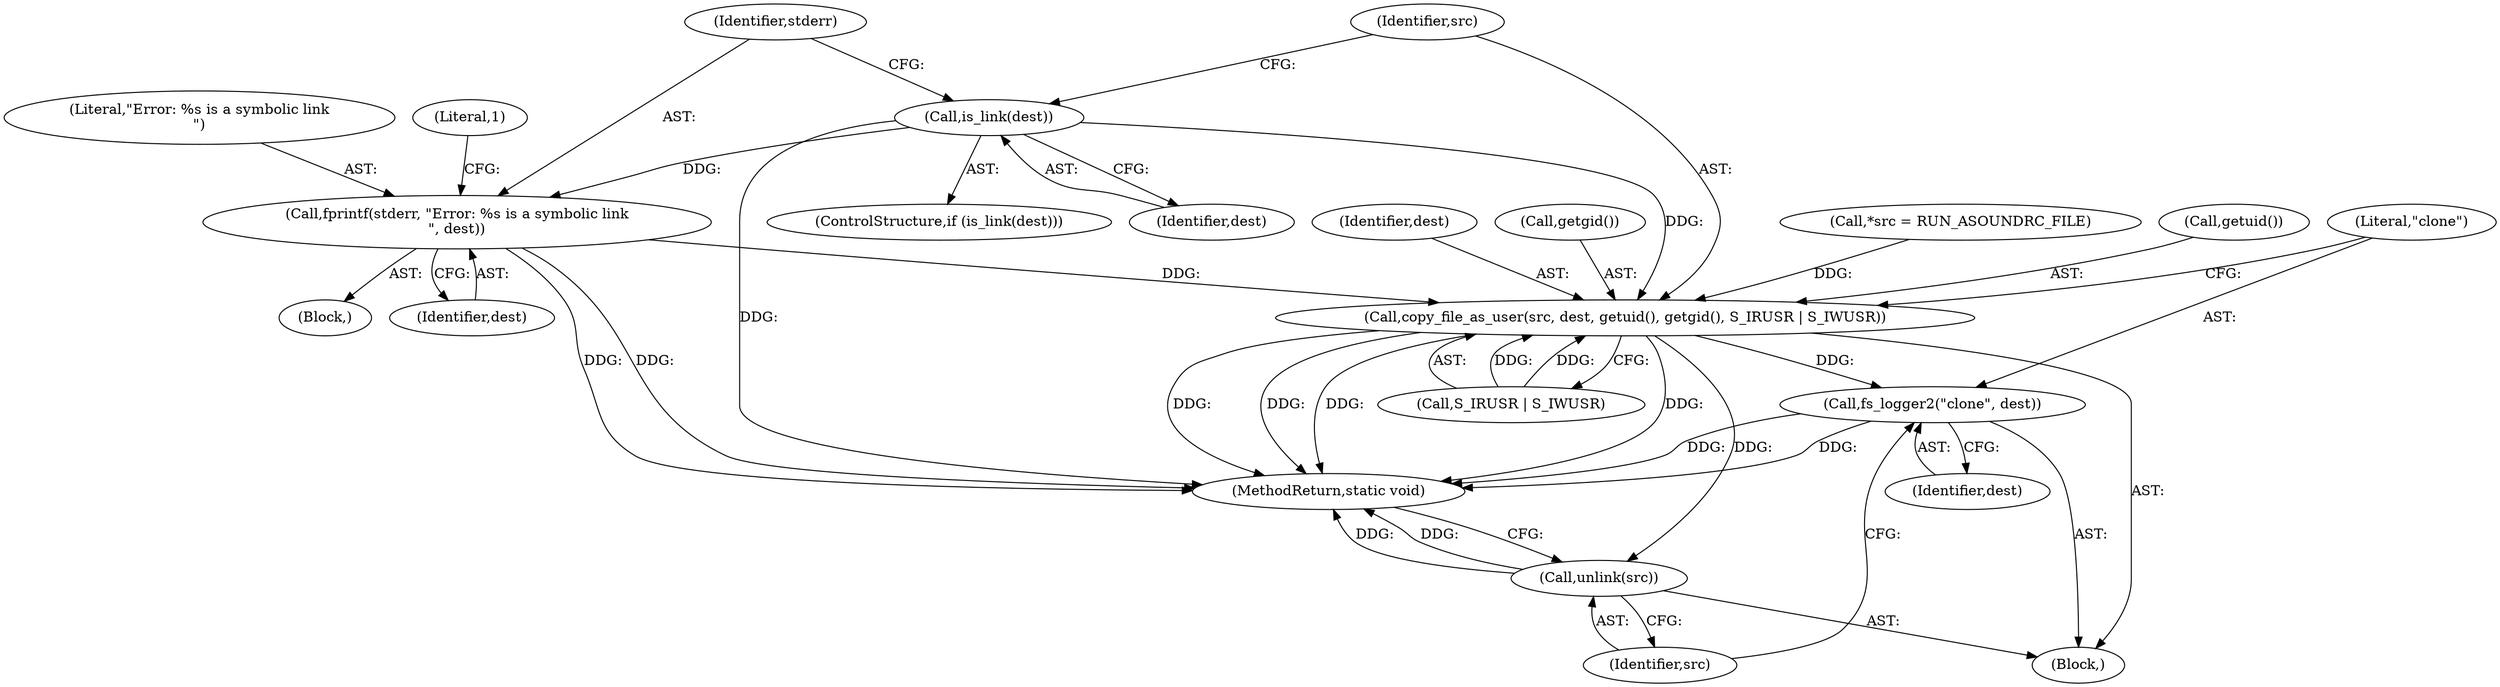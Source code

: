 digraph "0_firejail_b8a4ff9775318ca5e679183884a6a63f3da8f863@API" {
"1000125" [label="(Call,fprintf(stderr, \"Error: %s is a symbolic link\n\", dest))"];
"1000122" [label="(Call,is_link(dest))"];
"1000131" [label="(Call,copy_file_as_user(src, dest, getuid(), getgid(), S_IRUSR | S_IWUSR))"];
"1000139" [label="(Call,fs_logger2(\"clone\", dest))"];
"1000142" [label="(Call,unlink(src))"];
"1000125" [label="(Call,fprintf(stderr, \"Error: %s is a symbolic link\n\", dest))"];
"1000104" [label="(Call,*src = RUN_ASOUNDRC_FILE)"];
"1000141" [label="(Identifier,dest)"];
"1000122" [label="(Call,is_link(dest))"];
"1000123" [label="(Identifier,dest)"];
"1000127" [label="(Literal,\"Error: %s is a symbolic link\n\")"];
"1000144" [label="(MethodReturn,static void)"];
"1000136" [label="(Call,S_IRUSR | S_IWUSR)"];
"1000126" [label="(Identifier,stderr)"];
"1000124" [label="(Block,)"];
"1000142" [label="(Call,unlink(src))"];
"1000130" [label="(Literal,1)"];
"1000131" [label="(Call,copy_file_as_user(src, dest, getuid(), getgid(), S_IRUSR | S_IWUSR))"];
"1000140" [label="(Literal,\"clone\")"];
"1000134" [label="(Call,getuid())"];
"1000121" [label="(ControlStructure,if (is_link(dest)))"];
"1000132" [label="(Identifier,src)"];
"1000143" [label="(Identifier,src)"];
"1000133" [label="(Identifier,dest)"];
"1000128" [label="(Identifier,dest)"];
"1000102" [label="(Block,)"];
"1000139" [label="(Call,fs_logger2(\"clone\", dest))"];
"1000135" [label="(Call,getgid())"];
"1000125" -> "1000124"  [label="AST: "];
"1000125" -> "1000128"  [label="CFG: "];
"1000126" -> "1000125"  [label="AST: "];
"1000127" -> "1000125"  [label="AST: "];
"1000128" -> "1000125"  [label="AST: "];
"1000130" -> "1000125"  [label="CFG: "];
"1000125" -> "1000144"  [label="DDG: "];
"1000125" -> "1000144"  [label="DDG: "];
"1000122" -> "1000125"  [label="DDG: "];
"1000125" -> "1000131"  [label="DDG: "];
"1000122" -> "1000121"  [label="AST: "];
"1000122" -> "1000123"  [label="CFG: "];
"1000123" -> "1000122"  [label="AST: "];
"1000126" -> "1000122"  [label="CFG: "];
"1000132" -> "1000122"  [label="CFG: "];
"1000122" -> "1000144"  [label="DDG: "];
"1000122" -> "1000131"  [label="DDG: "];
"1000131" -> "1000102"  [label="AST: "];
"1000131" -> "1000136"  [label="CFG: "];
"1000132" -> "1000131"  [label="AST: "];
"1000133" -> "1000131"  [label="AST: "];
"1000134" -> "1000131"  [label="AST: "];
"1000135" -> "1000131"  [label="AST: "];
"1000136" -> "1000131"  [label="AST: "];
"1000140" -> "1000131"  [label="CFG: "];
"1000131" -> "1000144"  [label="DDG: "];
"1000131" -> "1000144"  [label="DDG: "];
"1000131" -> "1000144"  [label="DDG: "];
"1000131" -> "1000144"  [label="DDG: "];
"1000104" -> "1000131"  [label="DDG: "];
"1000136" -> "1000131"  [label="DDG: "];
"1000136" -> "1000131"  [label="DDG: "];
"1000131" -> "1000139"  [label="DDG: "];
"1000131" -> "1000142"  [label="DDG: "];
"1000139" -> "1000102"  [label="AST: "];
"1000139" -> "1000141"  [label="CFG: "];
"1000140" -> "1000139"  [label="AST: "];
"1000141" -> "1000139"  [label="AST: "];
"1000143" -> "1000139"  [label="CFG: "];
"1000139" -> "1000144"  [label="DDG: "];
"1000139" -> "1000144"  [label="DDG: "];
"1000142" -> "1000102"  [label="AST: "];
"1000142" -> "1000143"  [label="CFG: "];
"1000143" -> "1000142"  [label="AST: "];
"1000144" -> "1000142"  [label="CFG: "];
"1000142" -> "1000144"  [label="DDG: "];
"1000142" -> "1000144"  [label="DDG: "];
}
